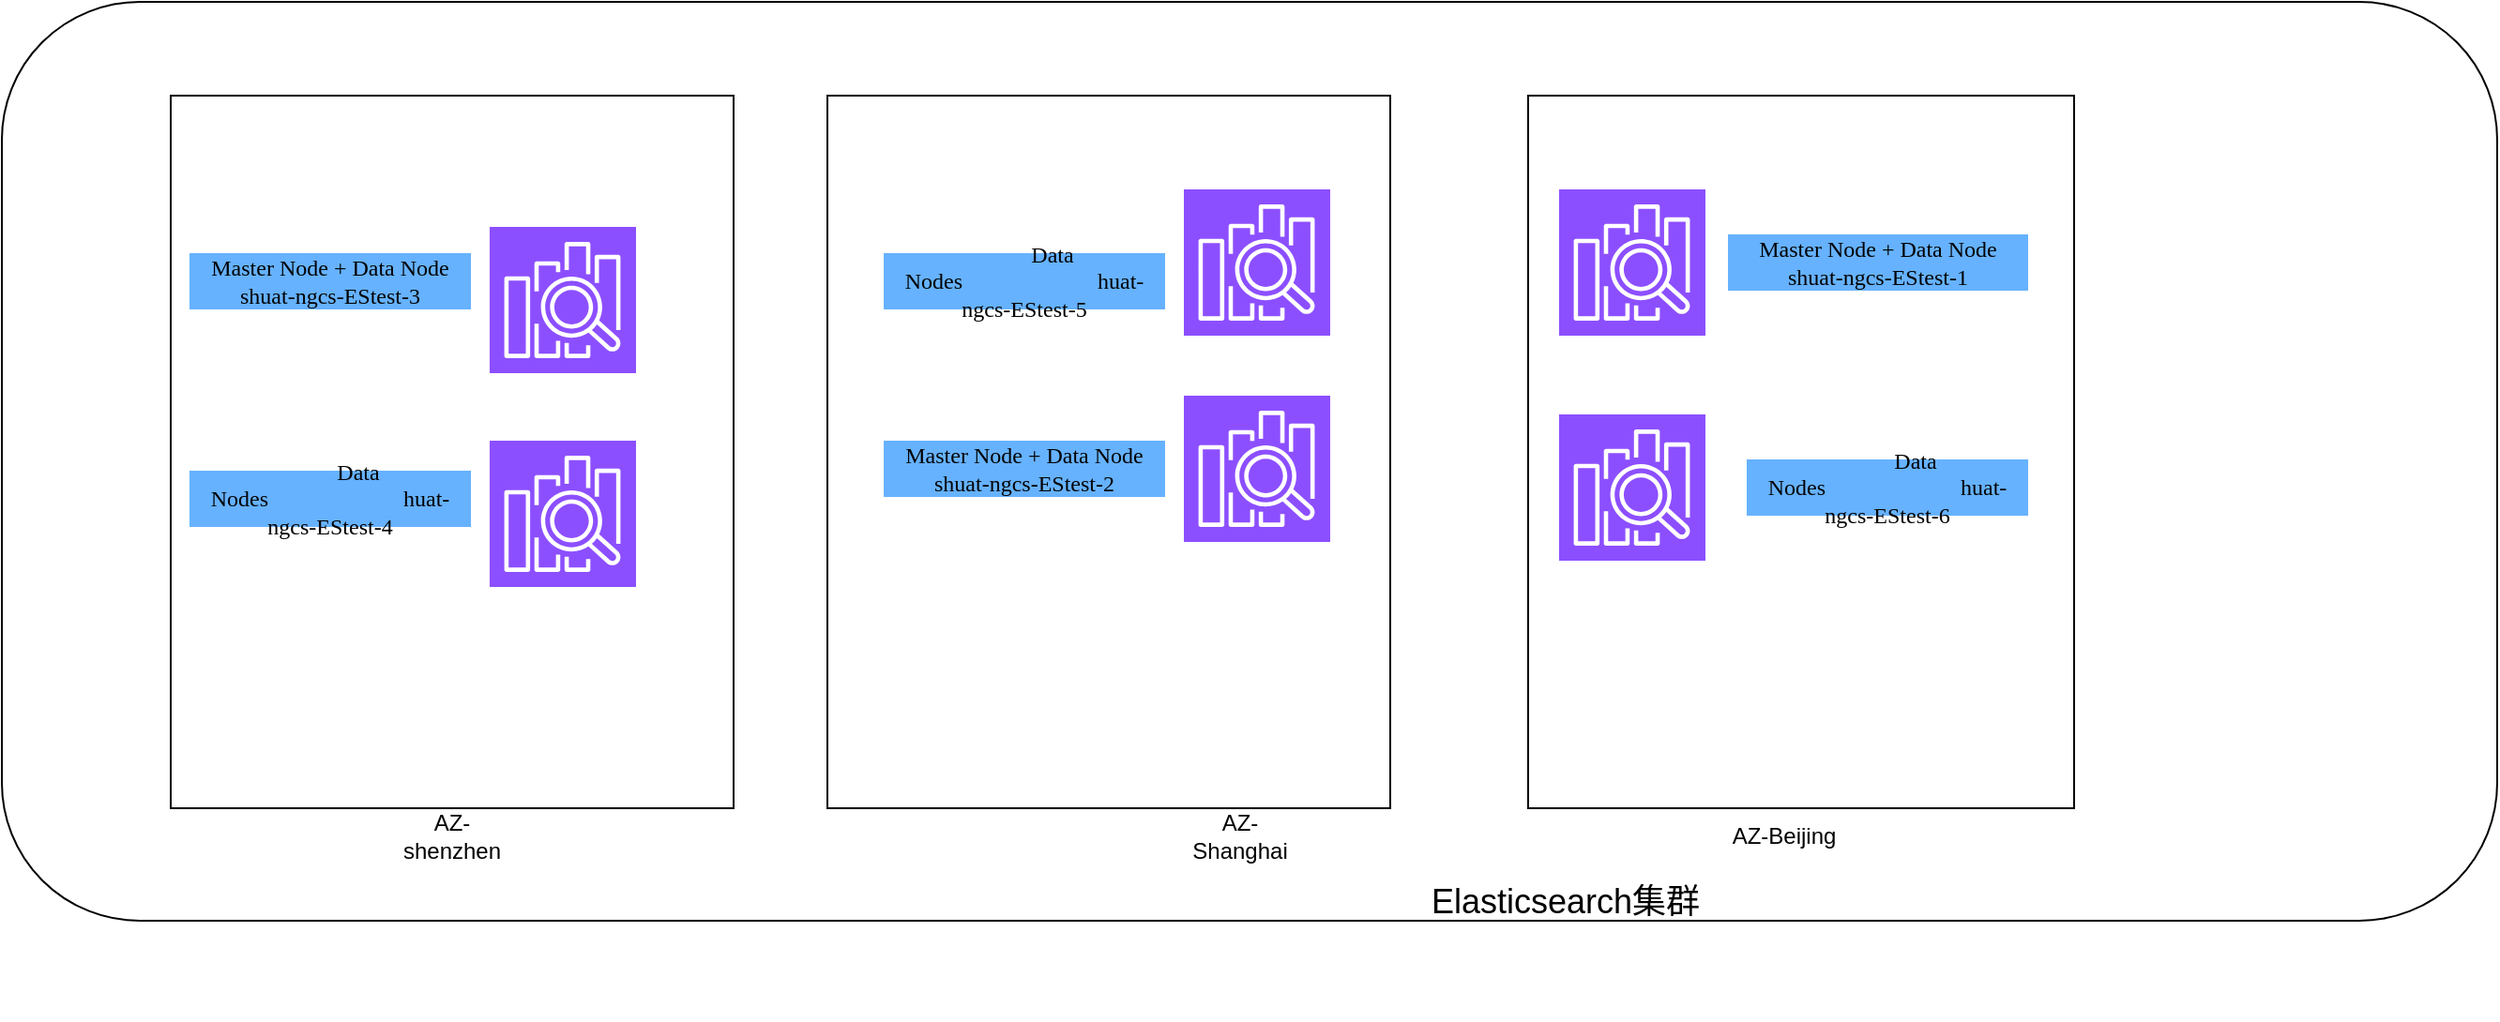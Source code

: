 <mxfile version="24.7.7">
  <diagram name="第 1 页" id="PkuM9TImXv8dLcXeS01H">
    <mxGraphModel dx="2418" dy="606" grid="1" gridSize="10" guides="1" tooltips="1" connect="1" arrows="1" fold="1" page="1" pageScale="1" pageWidth="827" pageHeight="1169" math="0" shadow="0">
      <root>
        <mxCell id="0" />
        <mxCell id="1" parent="0" />
        <mxCell id="S3zD2ArF4WA6Qp_mo9xC-22" value="" style="rounded=1;whiteSpace=wrap;html=1;" parent="1" vertex="1">
          <mxGeometry x="-520" y="10" width="1330" height="490" as="geometry" />
        </mxCell>
        <mxCell id="S3zD2ArF4WA6Qp_mo9xC-8" value="" style="rounded=0;whiteSpace=wrap;html=1;" parent="1" vertex="1">
          <mxGeometry x="293.5" y="60" width="291" height="380" as="geometry" />
        </mxCell>
        <mxCell id="S3zD2ArF4WA6Qp_mo9xC-7" value="" style="rounded=0;whiteSpace=wrap;html=1;" parent="1" vertex="1">
          <mxGeometry x="-80" y="60" width="300" height="380" as="geometry" />
        </mxCell>
        <mxCell id="S3zD2ArF4WA6Qp_mo9xC-1" value="" style="sketch=0;points=[[0,0,0],[0.25,0,0],[0.5,0,0],[0.75,0,0],[1,0,0],[0,1,0],[0.25,1,0],[0.5,1,0],[0.75,1,0],[1,1,0],[0,0.25,0],[0,0.5,0],[0,0.75,0],[1,0.25,0],[1,0.5,0],[1,0.75,0]];outlineConnect=0;fontColor=#232F3E;fillColor=#8C4FFF;strokeColor=#ffffff;dashed=0;verticalLabelPosition=bottom;verticalAlign=top;align=center;html=1;fontSize=12;fontStyle=0;aspect=fixed;shape=mxgraph.aws4.resourceIcon;resIcon=mxgraph.aws4.elasticsearch_service;" parent="1" vertex="1">
          <mxGeometry x="110" y="110" width="78" height="78" as="geometry" />
        </mxCell>
        <mxCell id="S3zD2ArF4WA6Qp_mo9xC-2" value="" style="sketch=0;points=[[0,0,0],[0.25,0,0],[0.5,0,0],[0.75,0,0],[1,0,0],[0,1,0],[0.25,1,0],[0.5,1,0],[0.75,1,0],[1,1,0],[0,0.25,0],[0,0.5,0],[0,0.75,0],[1,0.25,0],[1,0.5,0],[1,0.75,0]];outlineConnect=0;fontColor=#232F3E;fillColor=#8C4FFF;strokeColor=#ffffff;dashed=0;verticalLabelPosition=bottom;verticalAlign=top;align=center;html=1;fontSize=12;fontStyle=0;aspect=fixed;shape=mxgraph.aws4.resourceIcon;resIcon=mxgraph.aws4.elasticsearch_service;" parent="1" vertex="1">
          <mxGeometry x="110" y="220" width="78" height="78" as="geometry" />
        </mxCell>
        <mxCell id="S3zD2ArF4WA6Qp_mo9xC-4" value="" style="sketch=0;points=[[0,0,0],[0.25,0,0],[0.5,0,0],[0.75,0,0],[1,0,0],[0,1,0],[0.25,1,0],[0.5,1,0],[0.75,1,0],[1,1,0],[0,0.25,0],[0,0.5,0],[0,0.75,0],[1,0.25,0],[1,0.5,0],[1,0.75,0]];outlineConnect=0;fontColor=#232F3E;fillColor=#8C4FFF;strokeColor=#ffffff;dashed=0;verticalLabelPosition=bottom;verticalAlign=top;align=center;html=1;fontSize=12;fontStyle=0;aspect=fixed;shape=mxgraph.aws4.resourceIcon;resIcon=mxgraph.aws4.elasticsearch_service;" parent="1" vertex="1">
          <mxGeometry x="310" y="110" width="78" height="78" as="geometry" />
        </mxCell>
        <mxCell id="S3zD2ArF4WA6Qp_mo9xC-5" value="" style="sketch=0;points=[[0,0,0],[0.25,0,0],[0.5,0,0],[0.75,0,0],[1,0,0],[0,1,0],[0.25,1,0],[0.5,1,0],[0.75,1,0],[1,1,0],[0,0.25,0],[0,0.5,0],[0,0.75,0],[1,0.25,0],[1,0.5,0],[1,0.75,0]];outlineConnect=0;fontColor=#232F3E;fillColor=#8C4FFF;strokeColor=#ffffff;dashed=0;verticalLabelPosition=bottom;verticalAlign=top;align=center;html=1;fontSize=12;fontStyle=0;aspect=fixed;shape=mxgraph.aws4.resourceIcon;resIcon=mxgraph.aws4.elasticsearch_service;" parent="1" vertex="1">
          <mxGeometry x="310" y="230" width="78" height="78" as="geometry" />
        </mxCell>
        <mxCell id="S3zD2ArF4WA6Qp_mo9xC-9" value="AZ-Shanghai " style="text;html=1;align=center;verticalAlign=middle;whiteSpace=wrap;rounded=0;" parent="1" vertex="1">
          <mxGeometry x="110" y="440" width="60" height="30" as="geometry" />
        </mxCell>
        <mxCell id="S3zD2ArF4WA6Qp_mo9xC-10" value="AZ-Beijing " style="text;html=1;align=center;verticalAlign=middle;whiteSpace=wrap;rounded=0;" parent="1" vertex="1">
          <mxGeometry x="400" y="440" width="60" height="30" as="geometry" />
        </mxCell>
        <mxCell id="S3zD2ArF4WA6Qp_mo9xC-16" value="&lt;p class=&quot;MsoNormal&quot;&gt;&lt;span style=&quot;mso-spacerun:&#39;yes&#39;;font-family:Calibri;mso-fareast-font-family:宋体;&lt;br/&gt;mso-bidi-font-family:&#39;Times New Roman&#39;;font-size:9.0pt;mso-font-kerning:1.0pt;&quot;&gt;Master Node&lt;/span&gt;&lt;font face=&quot;Calibri&quot;&gt; &lt;/font&gt;&lt;span style=&quot;mso-spacerun:&#39;yes&#39;;font-family:宋体;mso-ascii-font-family:Calibri;&lt;br/&gt;mso-hansi-font-family:Calibri;mso-bidi-font-family:&#39;Times New Roman&#39;;font-size:9.0pt;&lt;br/&gt;mso-font-kerning:1.0pt;&quot;&gt;&lt;font face=&quot;Calibri&quot;&gt;+ Data Node shuat-ngcs-EStest-2&lt;/font&gt;&lt;/span&gt;&lt;/p&gt;" style="text;html=1;align=center;verticalAlign=middle;whiteSpace=wrap;rounded=0;fillColor=#66B2FF;" parent="1" vertex="1">
          <mxGeometry x="-50" y="244" width="150" height="30" as="geometry" />
        </mxCell>
        <mxCell id="S3zD2ArF4WA6Qp_mo9xC-17" value="&lt;p class=&quot;MsoNormal&quot;&gt;&lt;span style=&quot;mso-spacerun:&#39;yes&#39;;font-family:Calibri;mso-fareast-font-family:宋体;&lt;br/&gt;mso-bidi-font-family:&#39;Times New Roman&#39;;font-size:9.0pt;mso-font-kerning:1.0pt;&quot;&gt;Master Node&lt;/span&gt;&lt;font face=&quot;Calibri&quot;&gt; &lt;/font&gt;&lt;span style=&quot;mso-spacerun:&#39;yes&#39;;font-family:宋体;mso-ascii-font-family:Calibri;&lt;br/&gt;mso-hansi-font-family:Calibri;mso-bidi-font-family:&#39;Times New Roman&#39;;font-size:9.0pt;&lt;br/&gt;mso-font-kerning:1.0pt;&quot;&gt;&lt;font face=&quot;Calibri&quot;&gt;+ Data Node shuat-ngcs-EStest-1&lt;br&gt;&lt;/font&gt;&lt;/span&gt;&lt;/p&gt;" style="text;html=1;align=center;verticalAlign=middle;whiteSpace=wrap;rounded=0;fillColor=#66B2FF;" parent="1" vertex="1">
          <mxGeometry x="400" y="134" width="160" height="30" as="geometry" />
        </mxCell>
        <mxCell id="S3zD2ArF4WA6Qp_mo9xC-19" value="&lt;br&gt;&lt;p class=&quot;MsoNormal&quot;&gt;&lt;span style=&quot;mso-spacerun:&#39;yes&#39;;font-family:宋体;mso-ascii-font-family:Calibri;&lt;br/&gt;mso-hansi-font-family:Calibri;mso-bidi-font-family:&#39;Times New Roman&#39;;font-size:9.0pt;&lt;br/&gt;mso-font-kerning:1.0pt;&quot;&gt;&lt;font face=&quot;Calibri&quot;&gt;&amp;nbsp;&amp;nbsp;&amp;nbsp;&amp;nbsp;&amp;nbsp;&amp;nbsp;&amp;nbsp;&amp;nbsp;&amp;nbsp; Data Node&lt;/font&gt;&lt;/span&gt;&lt;span style=&quot;mso-spacerun:&#39;yes&#39;;font-family:宋体;mso-ascii-font-family:Calibri;&lt;br/&gt;mso-hansi-font-family:Calibri;mso-bidi-font-family:&#39;Times New Roman&#39;;font-size:9.0pt;&lt;br/&gt;mso-font-kerning:1.0pt;&quot;&gt;&lt;font face=&quot;Calibri&quot;&gt;s&amp;nbsp;&amp;nbsp;&amp;nbsp;&amp;nbsp;&amp;nbsp;&amp;nbsp;&amp;nbsp;&amp;nbsp;&amp;nbsp;&amp;nbsp;&amp;nbsp;&amp;nbsp;&amp;nbsp;&amp;nbsp;&amp;nbsp;&amp;nbsp;&amp;nbsp;&amp;nbsp;&amp;nbsp;&amp;nbsp;&amp;nbsp;&amp;nbsp;&amp;nbsp; huat-ngcs-EStest-6&lt;/font&gt;&lt;/span&gt;&lt;/p&gt;&lt;div&gt;&lt;br&gt;&lt;/div&gt;" style="text;html=1;align=center;verticalAlign=middle;whiteSpace=wrap;rounded=0;fillColor=#66B2FF;" parent="1" vertex="1">
          <mxGeometry x="410" y="254" width="150" height="30" as="geometry" />
        </mxCell>
        <mxCell id="S3zD2ArF4WA6Qp_mo9xC-20" value="&lt;p class=&quot;MsoNormal&quot;&gt;&lt;span style=&quot;mso-spacerun:&#39;yes&#39;;font-family:宋体;mso-ascii-font-family:Calibri;&lt;br/&gt;mso-hansi-font-family:Calibri;mso-bidi-font-family:&#39;Times New Roman&#39;;font-size:9.0pt;&lt;br/&gt;mso-font-kerning:1.0pt;&quot;&gt;&lt;font face=&quot;Calibri&quot;&gt;&amp;nbsp;&amp;nbsp;&amp;nbsp;&amp;nbsp;&amp;nbsp;&amp;nbsp;&amp;nbsp;&amp;nbsp;&amp;nbsp; Data Node&lt;/font&gt;&lt;/span&gt;&lt;span style=&quot;mso-spacerun:&#39;yes&#39;;font-family:宋体;mso-ascii-font-family:Calibri;&lt;br/&gt;mso-hansi-font-family:Calibri;mso-bidi-font-family:&#39;Times New Roman&#39;;font-size:9.0pt;&lt;br/&gt;mso-font-kerning:1.0pt;&quot;&gt;&lt;font face=&quot;Calibri&quot;&gt;s&amp;nbsp;&amp;nbsp;&amp;nbsp;&amp;nbsp;&amp;nbsp;&amp;nbsp;&amp;nbsp;&amp;nbsp;&amp;nbsp;&amp;nbsp;&amp;nbsp;&amp;nbsp;&amp;nbsp;&amp;nbsp;&amp;nbsp;&amp;nbsp;&amp;nbsp;&amp;nbsp;&amp;nbsp;&amp;nbsp;&amp;nbsp;&amp;nbsp;&amp;nbsp; huat-ngcs-EStest-4&lt;/font&gt;&lt;/span&gt;&lt;/p&gt;" style="text;html=1;align=center;verticalAlign=middle;whiteSpace=wrap;rounded=0;fillColor=#66B2FF;" parent="1" vertex="1">
          <mxGeometry x="-430" y="144" width="150" height="30" as="geometry" />
        </mxCell>
        <mxCell id="S3zD2ArF4WA6Qp_mo9xC-23" value="&lt;div&gt;&lt;br&gt;&lt;/div&gt;&lt;div&gt;&lt;br&gt;&lt;/div&gt;&lt;div&gt;&lt;br&gt;&lt;/div&gt;&lt;div&gt;&lt;font style=&quot;font-size: 18px;&quot;&gt;&amp;nbsp;&amp;nbsp;&amp;nbsp; Elasticsearch集群&lt;/font&gt;&lt;/div&gt;" style="text;html=1;whiteSpace=wrap;overflow=hidden;rounded=0;" parent="1" vertex="1">
          <mxGeometry x="220" y="430" width="180" height="120" as="geometry" />
        </mxCell>
        <mxCell id="IVTx6IKrUVGUQXI7bkGw-1" value="" style="rounded=0;whiteSpace=wrap;html=1;" vertex="1" parent="1">
          <mxGeometry x="-430" y="60" width="300" height="380" as="geometry" />
        </mxCell>
        <mxCell id="IVTx6IKrUVGUQXI7bkGw-2" value="" style="sketch=0;points=[[0,0,0],[0.25,0,0],[0.5,0,0],[0.75,0,0],[1,0,0],[0,1,0],[0.25,1,0],[0.5,1,0],[0.75,1,0],[1,1,0],[0,0.25,0],[0,0.5,0],[0,0.75,0],[1,0.25,0],[1,0.5,0],[1,0.75,0]];outlineConnect=0;fontColor=#232F3E;fillColor=#8C4FFF;strokeColor=#ffffff;dashed=0;verticalLabelPosition=bottom;verticalAlign=top;align=center;html=1;fontSize=12;fontStyle=0;aspect=fixed;shape=mxgraph.aws4.resourceIcon;resIcon=mxgraph.aws4.elasticsearch_service;" vertex="1" parent="1">
          <mxGeometry x="-260" y="244" width="78" height="78" as="geometry" />
        </mxCell>
        <mxCell id="IVTx6IKrUVGUQXI7bkGw-3" value="&lt;p class=&quot;MsoNormal&quot;&gt;&lt;span style=&quot;mso-spacerun:&#39;yes&#39;;font-family:宋体;mso-ascii-font-family:Calibri;&lt;br/&gt;mso-hansi-font-family:Calibri;mso-bidi-font-family:&#39;Times New Roman&#39;;font-size:9.0pt;&lt;br/&gt;mso-font-kerning:1.0pt;&quot;&gt;&lt;font face=&quot;Calibri&quot;&gt;&amp;nbsp;&amp;nbsp;&amp;nbsp;&amp;nbsp;&amp;nbsp;&amp;nbsp;&amp;nbsp;&amp;nbsp;&amp;nbsp; Data Node&lt;/font&gt;&lt;/span&gt;&lt;span style=&quot;mso-spacerun:&#39;yes&#39;;font-family:宋体;mso-ascii-font-family:Calibri;&lt;br/&gt;mso-hansi-font-family:Calibri;mso-bidi-font-family:&#39;Times New Roman&#39;;font-size:9.0pt;&lt;br/&gt;mso-font-kerning:1.0pt;&quot;&gt;&lt;font face=&quot;Calibri&quot;&gt;s&amp;nbsp;&amp;nbsp;&amp;nbsp;&amp;nbsp;&amp;nbsp;&amp;nbsp;&amp;nbsp;&amp;nbsp;&amp;nbsp;&amp;nbsp;&amp;nbsp;&amp;nbsp;&amp;nbsp;&amp;nbsp;&amp;nbsp;&amp;nbsp;&amp;nbsp;&amp;nbsp;&amp;nbsp;&amp;nbsp;&amp;nbsp;&amp;nbsp;&amp;nbsp; huat-ngcs-EStest-5&lt;/font&gt;&lt;/span&gt;&lt;/p&gt;" style="text;html=1;align=center;verticalAlign=middle;whiteSpace=wrap;rounded=0;fillColor=#66B2FF;" vertex="1" parent="1">
          <mxGeometry x="-50" y="144" width="150" height="30" as="geometry" />
        </mxCell>
        <mxCell id="IVTx6IKrUVGUQXI7bkGw-4" value="&lt;p class=&quot;MsoNormal&quot;&gt;&lt;span style=&quot;mso-spacerun:&#39;yes&#39;;font-family:宋体;mso-ascii-font-family:Calibri;&lt;br/&gt;mso-hansi-font-family:Calibri;mso-bidi-font-family:&#39;Times New Roman&#39;;font-size:9.0pt;&lt;br/&gt;mso-font-kerning:1.0pt;&quot;&gt;&lt;font face=&quot;Calibri&quot;&gt;&amp;nbsp;&amp;nbsp;&amp;nbsp;&amp;nbsp;&amp;nbsp;&amp;nbsp;&amp;nbsp;&amp;nbsp;&amp;nbsp; Data Node&lt;/font&gt;&lt;/span&gt;&lt;span style=&quot;mso-spacerun:&#39;yes&#39;;font-family:宋体;mso-ascii-font-family:Calibri;&lt;br/&gt;mso-hansi-font-family:Calibri;mso-bidi-font-family:&#39;Times New Roman&#39;;font-size:9.0pt;&lt;br/&gt;mso-font-kerning:1.0pt;&quot;&gt;&lt;font face=&quot;Calibri&quot;&gt;s&amp;nbsp;&amp;nbsp;&amp;nbsp;&amp;nbsp;&amp;nbsp;&amp;nbsp;&amp;nbsp;&amp;nbsp;&amp;nbsp;&amp;nbsp;&amp;nbsp;&amp;nbsp;&amp;nbsp;&amp;nbsp;&amp;nbsp;&amp;nbsp;&amp;nbsp;&amp;nbsp;&amp;nbsp;&amp;nbsp;&amp;nbsp;&amp;nbsp;&amp;nbsp; huat-ngcs-EStest-4&lt;/font&gt;&lt;/span&gt;&lt;/p&gt;" style="text;html=1;align=center;verticalAlign=middle;whiteSpace=wrap;rounded=0;fillColor=#66B2FF;" vertex="1" parent="1">
          <mxGeometry x="-420" y="260" width="150" height="30" as="geometry" />
        </mxCell>
        <mxCell id="IVTx6IKrUVGUQXI7bkGw-5" value="" style="sketch=0;points=[[0,0,0],[0.25,0,0],[0.5,0,0],[0.75,0,0],[1,0,0],[0,1,0],[0.25,1,0],[0.5,1,0],[0.75,1,0],[1,1,0],[0,0.25,0],[0,0.5,0],[0,0.75,0],[1,0.25,0],[1,0.5,0],[1,0.75,0]];outlineConnect=0;fontColor=#232F3E;fillColor=#8C4FFF;strokeColor=#ffffff;dashed=0;verticalLabelPosition=bottom;verticalAlign=top;align=center;html=1;fontSize=12;fontStyle=0;aspect=fixed;shape=mxgraph.aws4.resourceIcon;resIcon=mxgraph.aws4.elasticsearch_service;" vertex="1" parent="1">
          <mxGeometry x="-260" y="130" width="78" height="78" as="geometry" />
        </mxCell>
        <mxCell id="IVTx6IKrUVGUQXI7bkGw-6" value="&lt;p class=&quot;MsoNormal&quot;&gt;&lt;span style=&quot;mso-spacerun:&#39;yes&#39;;font-family:Calibri;mso-fareast-font-family:宋体;&lt;br/&gt;mso-bidi-font-family:&#39;Times New Roman&#39;;font-size:9.0pt;mso-font-kerning:1.0pt;&quot;&gt;Master Node&lt;/span&gt;&lt;font face=&quot;Calibri&quot;&gt; &lt;/font&gt;&lt;span style=&quot;mso-spacerun:&#39;yes&#39;;font-family:宋体;mso-ascii-font-family:Calibri;&lt;br/&gt;mso-hansi-font-family:Calibri;mso-bidi-font-family:&#39;Times New Roman&#39;;font-size:9.0pt;&lt;br/&gt;mso-font-kerning:1.0pt;&quot;&gt;&lt;font face=&quot;Calibri&quot;&gt;+ Data Node shuat-ngcs-EStest-3&lt;/font&gt;&lt;/span&gt;&lt;/p&gt;&lt;p class=&quot;MsoNormal&quot;&gt;&lt;/p&gt;" style="text;html=1;align=center;verticalAlign=middle;whiteSpace=wrap;rounded=0;fillColor=#66B2FF;" vertex="1" parent="1">
          <mxGeometry x="-420" y="144" width="150" height="30" as="geometry" />
        </mxCell>
        <mxCell id="IVTx6IKrUVGUQXI7bkGw-7" value="AZ-shenzhen " style="text;html=1;align=center;verticalAlign=middle;whiteSpace=wrap;rounded=0;" vertex="1" parent="1">
          <mxGeometry x="-310" y="440" width="60" height="30" as="geometry" />
        </mxCell>
      </root>
    </mxGraphModel>
  </diagram>
</mxfile>
